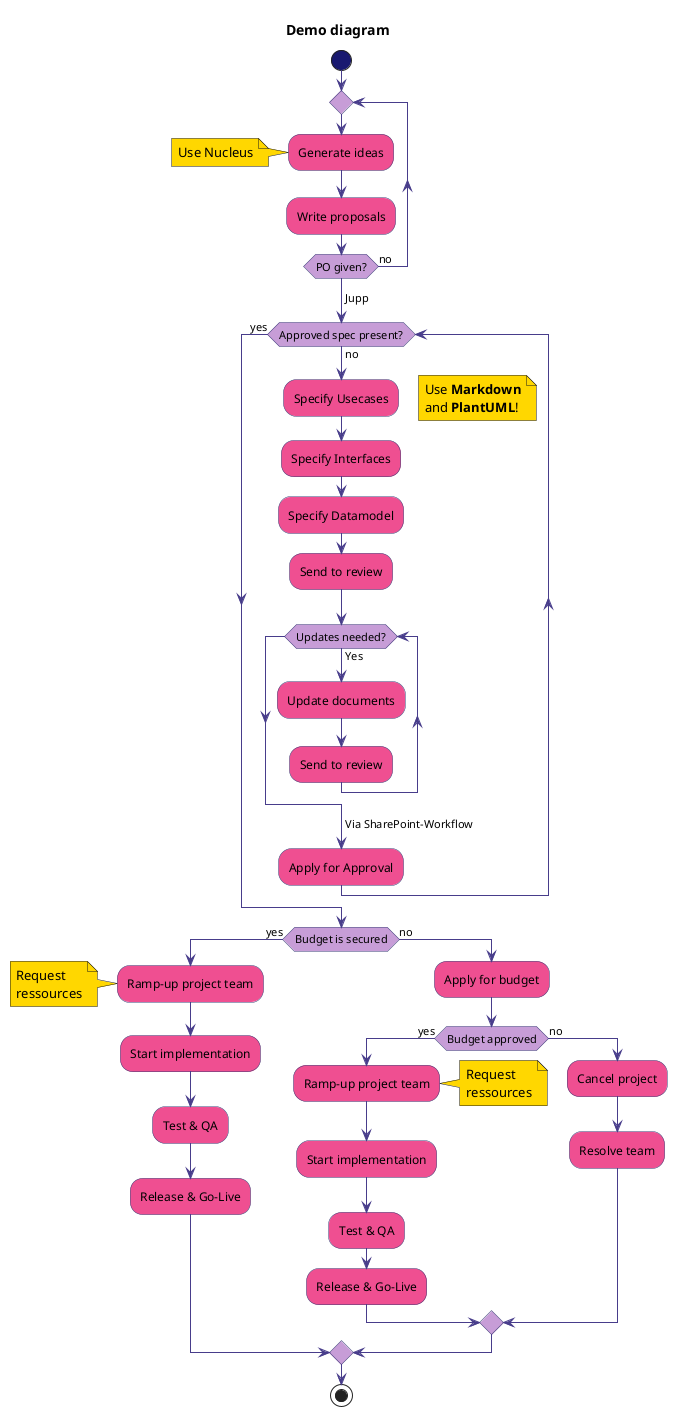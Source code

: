 @startuml demo-graph

title Demo diagram

skinparam defaultFontName Fira Code
skinparam ActivityBackgroundColor #ef4f91
skinparam ActivityDiamondBackgroundColor #c79dd7
skinparam ActivityBorderColor #363b74
skinparam ActivityStartColor MidnightBlue
skinparam ActivityEndColor MidnightBlue
skinparam ArrowColor DarkSlateBlue
skinparam NoteBackgroundColor Gold

start

repeat
    :Generate ideas;
    note left: Use Nucleus
    :Write proposals;
repeat while (PO given?) is (no)
-> Jupp;

while (Approved spec present?) is (no)
    :Specify Usecases;
    floating note right: Use **Markdown**\nand **PlantUML**!
    :Specify Interfaces;
    :Specify Datamodel;
    :Send to review;
    while (Updates needed?) is (Yes)
    :Update documents;
    :Send to review;
    endwhile
    -> Via SharePoint-Workflow;
    :Apply for Approval;
endwhile (yes)

if (Budget is secured) then (yes)
    :Ramp-up project team;
    note left: Request \nressources
    :Start implementation;
    :Test & QA;
    :Release & Go-Live;
else (no)
    :Apply for budget;
    if (Budget approved) then (yes)
        :Ramp-up project team;
        note right: Request \nressources
        :Start implementation;
        :Test & QA;
        :Release & Go-Live;
    else (no)
        :Cancel project;
        :Resolve team;
    endif
endif

stop

@enduml
